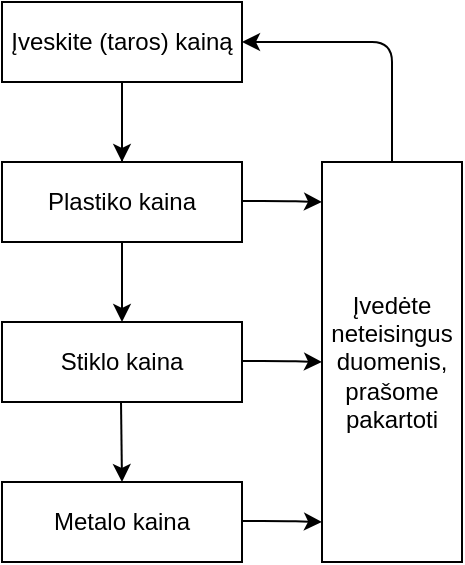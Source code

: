 <mxfile version="13.8.5" type="github"><diagram id="fazthVKuf5N_HojPK5vW" name="Page-1"><mxGraphModel dx="1038" dy="548" grid="1" gridSize="10" guides="1" tooltips="1" connect="1" arrows="1" fold="1" page="1" pageScale="1" pageWidth="827" pageHeight="1169" math="0" shadow="0"><root><mxCell id="0"/><mxCell id="1" parent="0"/><mxCell id="R0zKC4dGQp5_9odEUZtZ-4" value="" style="edgeStyle=orthogonalEdgeStyle;rounded=0;orthogonalLoop=1;jettySize=auto;html=1;" edge="1" parent="1" source="uOnMbKbK_IOF8YjCesz3-1" target="R0zKC4dGQp5_9odEUZtZ-3"><mxGeometry relative="1" as="geometry"/></mxCell><mxCell id="uOnMbKbK_IOF8YjCesz3-1" value="Įveskite (taros) kainą" style="rounded=0;whiteSpace=wrap;html=1;" parent="1" vertex="1"><mxGeometry x="299" y="80" width="120" height="40" as="geometry"/></mxCell><mxCell id="R0zKC4dGQp5_9odEUZtZ-1" value="" style="endArrow=classic;html=1;" edge="1" parent="1"><mxGeometry width="50" height="50" relative="1" as="geometry"><mxPoint x="359" y="120" as="sourcePoint"/><mxPoint x="359" y="160" as="targetPoint"/></mxGeometry></mxCell><mxCell id="R0zKC4dGQp5_9odEUZtZ-2" value="Plastiko kaina" style="rounded=0;whiteSpace=wrap;html=1;" vertex="1" parent="1"><mxGeometry x="299" y="160" width="120" height="40" as="geometry"/></mxCell><mxCell id="R0zKC4dGQp5_9odEUZtZ-3" value="Stiklo kaina" style="rounded=0;whiteSpace=wrap;html=1;" vertex="1" parent="1"><mxGeometry x="299" y="240" width="120" height="40" as="geometry"/></mxCell><mxCell id="R0zKC4dGQp5_9odEUZtZ-7" value="" style="endArrow=classic;html=1;" edge="1" parent="1"><mxGeometry width="50" height="50" relative="1" as="geometry"><mxPoint x="358.5" y="280" as="sourcePoint"/><mxPoint x="359" y="320" as="targetPoint"/><Array as="points"/></mxGeometry></mxCell><mxCell id="R0zKC4dGQp5_9odEUZtZ-8" value="Metalo kaina" style="rounded=0;whiteSpace=wrap;html=1;" vertex="1" parent="1"><mxGeometry x="299" y="320" width="120" height="40" as="geometry"/></mxCell><mxCell id="R0zKC4dGQp5_9odEUZtZ-9" value="" style="endArrow=classic;html=1;" edge="1" parent="1"><mxGeometry width="50" height="50" relative="1" as="geometry"><mxPoint x="419" y="179.5" as="sourcePoint"/><mxPoint x="459" y="180" as="targetPoint"/><Array as="points"><mxPoint x="439" y="179.5"/></Array></mxGeometry></mxCell><mxCell id="R0zKC4dGQp5_9odEUZtZ-10" value="" style="endArrow=classic;html=1;" edge="1" parent="1"><mxGeometry width="50" height="50" relative="1" as="geometry"><mxPoint x="419" y="259.5" as="sourcePoint"/><mxPoint x="459" y="260" as="targetPoint"/><Array as="points"><mxPoint x="439" y="259.5"/></Array></mxGeometry></mxCell><mxCell id="R0zKC4dGQp5_9odEUZtZ-11" value="" style="endArrow=classic;html=1;" edge="1" parent="1"><mxGeometry width="50" height="50" relative="1" as="geometry"><mxPoint x="419" y="339.5" as="sourcePoint"/><mxPoint x="459" y="340" as="targetPoint"/><Array as="points"><mxPoint x="439" y="339.5"/></Array></mxGeometry></mxCell><mxCell id="R0zKC4dGQp5_9odEUZtZ-12" value="Įvedėte neteisingus duomenis, prašome pakartoti" style="rounded=0;whiteSpace=wrap;html=1;" vertex="1" parent="1"><mxGeometry x="459" y="160" width="70" height="200" as="geometry"/></mxCell><mxCell id="R0zKC4dGQp5_9odEUZtZ-13" value="" style="endArrow=classic;html=1;entryX=1;entryY=0.5;entryDx=0;entryDy=0;exitX=0.5;exitY=0;exitDx=0;exitDy=0;" edge="1" parent="1" source="R0zKC4dGQp5_9odEUZtZ-12" target="uOnMbKbK_IOF8YjCesz3-1"><mxGeometry width="50" height="50" relative="1" as="geometry"><mxPoint x="489" y="160" as="sourcePoint"/><mxPoint x="539" y="110" as="targetPoint"/><Array as="points"><mxPoint x="494" y="100"/></Array></mxGeometry></mxCell></root></mxGraphModel></diagram></mxfile>